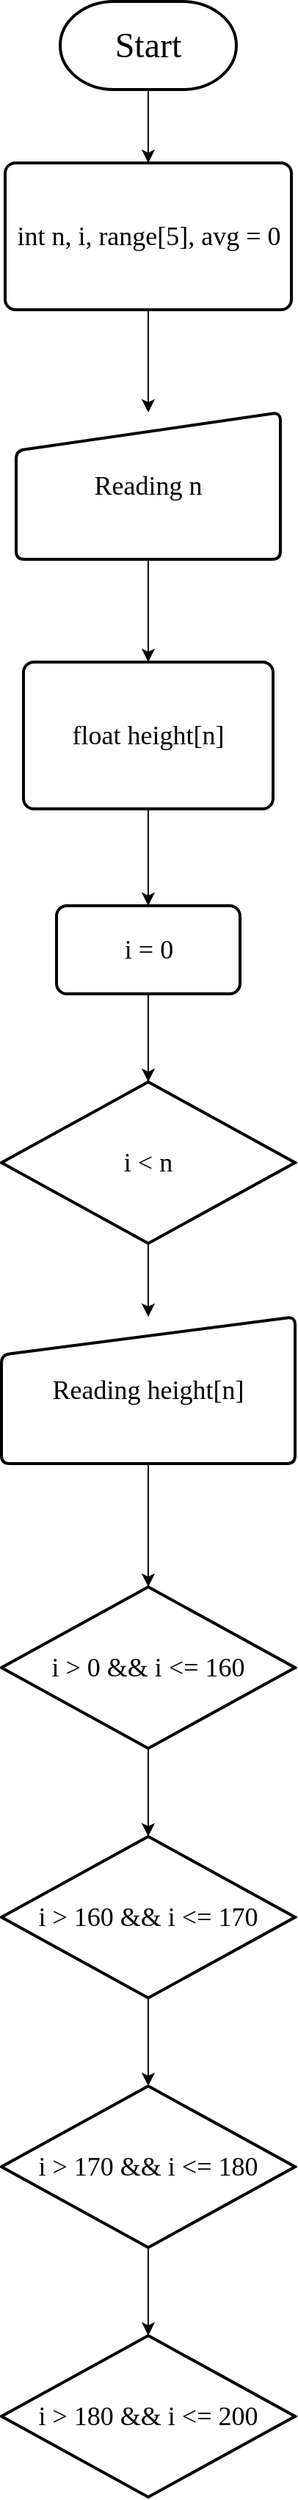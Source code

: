<mxfile version="20.1.1" type="github">
  <diagram id="wp_xYZn4VHThL3dPTbGy" name="Page-1">
    <mxGraphModel dx="2521" dy="939" grid="1" gridSize="10" guides="1" tooltips="1" connect="1" arrows="1" fold="1" page="1" pageScale="1" pageWidth="827" pageHeight="1169" math="0" shadow="0">
      <root>
        <mxCell id="0" />
        <mxCell id="1" parent="0" />
        <mxCell id="sDerq0rX48A-iTbsA8gS-17" value="" style="edgeStyle=orthogonalEdgeStyle;rounded=0;orthogonalLoop=1;jettySize=auto;html=1;fontFamily=Kanit;fontSource=https%3A%2F%2Ffonts.googleapis.com%2Fcss%3Ffamily%3DKanit;fontSize=18;" edge="1" parent="1" source="GzxjLerJVdwIG-m4BnVG-1" target="sDerq0rX48A-iTbsA8gS-16">
          <mxGeometry relative="1" as="geometry" />
        </mxCell>
        <mxCell id="GzxjLerJVdwIG-m4BnVG-1" value="&lt;font style=&quot;font-size: 24px;&quot; data-font-src=&quot;https://fonts.googleapis.com/css?family=Kanit&quot; face=&quot;Kanit&quot;&gt;Start&lt;/font&gt;" style="strokeWidth=2;html=1;shape=mxgraph.flowchart.terminator;whiteSpace=wrap;" parent="1" vertex="1">
          <mxGeometry x="20" y="20" width="120" height="60" as="geometry" />
        </mxCell>
        <mxCell id="sDerq0rX48A-iTbsA8gS-19" value="" style="edgeStyle=orthogonalEdgeStyle;rounded=0;orthogonalLoop=1;jettySize=auto;html=1;fontFamily=Kanit;fontSource=https%3A%2F%2Ffonts.googleapis.com%2Fcss%3Ffamily%3DKanit;fontSize=18;" edge="1" parent="1" source="sDerq0rX48A-iTbsA8gS-16">
          <mxGeometry relative="1" as="geometry">
            <mxPoint x="80" y="300" as="targetPoint" />
          </mxGeometry>
        </mxCell>
        <mxCell id="sDerq0rX48A-iTbsA8gS-16" value="int n, i, range[5], avg = 0" style="rounded=1;whiteSpace=wrap;html=1;absoluteArcSize=1;arcSize=14;strokeWidth=2;fontFamily=Kanit;fontSource=https%3A%2F%2Ffonts.googleapis.com%2Fcss%3Ffamily%3DKanit;fontSize=18;" vertex="1" parent="1">
          <mxGeometry x="-17.5" y="130" width="195" height="100" as="geometry" />
        </mxCell>
        <mxCell id="sDerq0rX48A-iTbsA8gS-22" value="" style="edgeStyle=orthogonalEdgeStyle;rounded=0;orthogonalLoop=1;jettySize=auto;html=1;fontFamily=Kanit;fontSource=https%3A%2F%2Ffonts.googleapis.com%2Fcss%3Ffamily%3DKanit;fontSize=18;" edge="1" parent="1" source="sDerq0rX48A-iTbsA8gS-20" target="sDerq0rX48A-iTbsA8gS-21">
          <mxGeometry relative="1" as="geometry" />
        </mxCell>
        <mxCell id="sDerq0rX48A-iTbsA8gS-20" value="Reading n" style="html=1;strokeWidth=2;shape=manualInput;whiteSpace=wrap;rounded=1;size=26;arcSize=11;fontFamily=Kanit;fontSource=https%3A%2F%2Ffonts.googleapis.com%2Fcss%3Ffamily%3DKanit;fontSize=18;" vertex="1" parent="1">
          <mxGeometry x="-10" y="300" width="180" height="100" as="geometry" />
        </mxCell>
        <mxCell id="sDerq0rX48A-iTbsA8gS-24" value="" style="edgeStyle=orthogonalEdgeStyle;rounded=0;orthogonalLoop=1;jettySize=auto;html=1;fontFamily=Kanit;fontSource=https%3A%2F%2Ffonts.googleapis.com%2Fcss%3Ffamily%3DKanit;fontSize=18;" edge="1" parent="1" source="sDerq0rX48A-iTbsA8gS-21" target="sDerq0rX48A-iTbsA8gS-23">
          <mxGeometry relative="1" as="geometry" />
        </mxCell>
        <mxCell id="sDerq0rX48A-iTbsA8gS-21" value="float height[n]" style="rounded=1;whiteSpace=wrap;html=1;absoluteArcSize=1;arcSize=14;strokeWidth=2;fontFamily=Kanit;fontSource=https%3A%2F%2Ffonts.googleapis.com%2Fcss%3Ffamily%3DKanit;fontSize=18;" vertex="1" parent="1">
          <mxGeometry x="-5" y="470" width="170" height="100" as="geometry" />
        </mxCell>
        <mxCell id="sDerq0rX48A-iTbsA8gS-28" value="" style="edgeStyle=orthogonalEdgeStyle;rounded=0;orthogonalLoop=1;jettySize=auto;html=1;fontFamily=Kanit;fontSource=https%3A%2F%2Ffonts.googleapis.com%2Fcss%3Ffamily%3DKanit;fontSize=18;" edge="1" parent="1" source="sDerq0rX48A-iTbsA8gS-23" target="sDerq0rX48A-iTbsA8gS-27">
          <mxGeometry relative="1" as="geometry" />
        </mxCell>
        <mxCell id="sDerq0rX48A-iTbsA8gS-23" value="i = 0" style="rounded=1;whiteSpace=wrap;html=1;absoluteArcSize=1;arcSize=14;strokeWidth=2;fontFamily=Kanit;fontSource=https%3A%2F%2Ffonts.googleapis.com%2Fcss%3Ffamily%3DKanit;fontSize=18;" vertex="1" parent="1">
          <mxGeometry x="17.5" y="636" width="125" height="60" as="geometry" />
        </mxCell>
        <mxCell id="sDerq0rX48A-iTbsA8gS-31" value="" style="edgeStyle=orthogonalEdgeStyle;rounded=0;orthogonalLoop=1;jettySize=auto;html=1;fontFamily=Kanit;fontSource=https%3A%2F%2Ffonts.googleapis.com%2Fcss%3Ffamily%3DKanit;fontSize=18;" edge="1" parent="1" source="sDerq0rX48A-iTbsA8gS-27" target="sDerq0rX48A-iTbsA8gS-30">
          <mxGeometry relative="1" as="geometry" />
        </mxCell>
        <mxCell id="sDerq0rX48A-iTbsA8gS-27" value="i &amp;lt; n" style="strokeWidth=2;html=1;shape=mxgraph.flowchart.decision;whiteSpace=wrap;fontFamily=Kanit;fontSource=https%3A%2F%2Ffonts.googleapis.com%2Fcss%3Ffamily%3DKanit;fontSize=18;" vertex="1" parent="1">
          <mxGeometry x="-20" y="756" width="200" height="110" as="geometry" />
        </mxCell>
        <mxCell id="sDerq0rX48A-iTbsA8gS-34" value="" style="edgeStyle=orthogonalEdgeStyle;rounded=0;orthogonalLoop=1;jettySize=auto;html=1;fontFamily=Kanit;fontSource=https%3A%2F%2Ffonts.googleapis.com%2Fcss%3Ffamily%3DKanit;fontSize=18;" edge="1" parent="1" source="sDerq0rX48A-iTbsA8gS-30">
          <mxGeometry relative="1" as="geometry">
            <mxPoint x="80" y="1100" as="targetPoint" />
          </mxGeometry>
        </mxCell>
        <mxCell id="sDerq0rX48A-iTbsA8gS-30" value="Reading height[n]" style="html=1;strokeWidth=2;shape=manualInput;whiteSpace=wrap;rounded=1;size=26;arcSize=11;fontFamily=Kanit;fontSource=https%3A%2F%2Ffonts.googleapis.com%2Fcss%3Ffamily%3DKanit;fontSize=18;" vertex="1" parent="1">
          <mxGeometry x="-20" y="916" width="200" height="100" as="geometry" />
        </mxCell>
        <mxCell id="sDerq0rX48A-iTbsA8gS-44" value="" style="edgeStyle=orthogonalEdgeStyle;rounded=0;orthogonalLoop=1;jettySize=auto;html=1;fontFamily=Kanit;fontSource=https%3A%2F%2Ffonts.googleapis.com%2Fcss%3Ffamily%3DKanit;fontSize=18;" edge="1" parent="1" source="sDerq0rX48A-iTbsA8gS-42" target="sDerq0rX48A-iTbsA8gS-43">
          <mxGeometry relative="1" as="geometry" />
        </mxCell>
        <mxCell id="sDerq0rX48A-iTbsA8gS-42" value="i &amp;gt; 0 &amp;amp;&amp;amp; i &amp;lt;= 160" style="strokeWidth=2;html=1;shape=mxgraph.flowchart.decision;whiteSpace=wrap;fontFamily=Kanit;fontSource=https%3A%2F%2Ffonts.googleapis.com%2Fcss%3Ffamily%3DKanit;fontSize=18;" vertex="1" parent="1">
          <mxGeometry x="-20" y="1100" width="200" height="110" as="geometry" />
        </mxCell>
        <mxCell id="sDerq0rX48A-iTbsA8gS-46" value="" style="edgeStyle=orthogonalEdgeStyle;rounded=0;orthogonalLoop=1;jettySize=auto;html=1;fontFamily=Kanit;fontSource=https%3A%2F%2Ffonts.googleapis.com%2Fcss%3Ffamily%3DKanit;fontSize=18;" edge="1" parent="1" source="sDerq0rX48A-iTbsA8gS-43" target="sDerq0rX48A-iTbsA8gS-45">
          <mxGeometry relative="1" as="geometry" />
        </mxCell>
        <mxCell id="sDerq0rX48A-iTbsA8gS-43" value="i &amp;gt; 160 &amp;amp;&amp;amp; i &amp;lt;= 170" style="strokeWidth=2;html=1;shape=mxgraph.flowchart.decision;whiteSpace=wrap;fontFamily=Kanit;fontSource=https%3A%2F%2Ffonts.googleapis.com%2Fcss%3Ffamily%3DKanit;fontSize=18;" vertex="1" parent="1">
          <mxGeometry x="-20" y="1270" width="200" height="110" as="geometry" />
        </mxCell>
        <mxCell id="sDerq0rX48A-iTbsA8gS-48" value="" style="edgeStyle=orthogonalEdgeStyle;rounded=0;orthogonalLoop=1;jettySize=auto;html=1;fontFamily=Kanit;fontSource=https%3A%2F%2Ffonts.googleapis.com%2Fcss%3Ffamily%3DKanit;fontSize=18;" edge="1" parent="1" source="sDerq0rX48A-iTbsA8gS-45" target="sDerq0rX48A-iTbsA8gS-47">
          <mxGeometry relative="1" as="geometry" />
        </mxCell>
        <mxCell id="sDerq0rX48A-iTbsA8gS-45" value="i &amp;gt; 170 &amp;amp;&amp;amp; i &amp;lt;= 180" style="strokeWidth=2;html=1;shape=mxgraph.flowchart.decision;whiteSpace=wrap;fontFamily=Kanit;fontSource=https%3A%2F%2Ffonts.googleapis.com%2Fcss%3Ffamily%3DKanit;fontSize=18;" vertex="1" parent="1">
          <mxGeometry x="-20" y="1440" width="200" height="110" as="geometry" />
        </mxCell>
        <mxCell id="sDerq0rX48A-iTbsA8gS-47" value="i &amp;gt; 180 &amp;amp;&amp;amp; i &amp;lt;= 200" style="strokeWidth=2;html=1;shape=mxgraph.flowchart.decision;whiteSpace=wrap;fontFamily=Kanit;fontSource=https%3A%2F%2Ffonts.googleapis.com%2Fcss%3Ffamily%3DKanit;fontSize=18;" vertex="1" parent="1">
          <mxGeometry x="-20" y="1610" width="200" height="110" as="geometry" />
        </mxCell>
      </root>
    </mxGraphModel>
  </diagram>
</mxfile>
